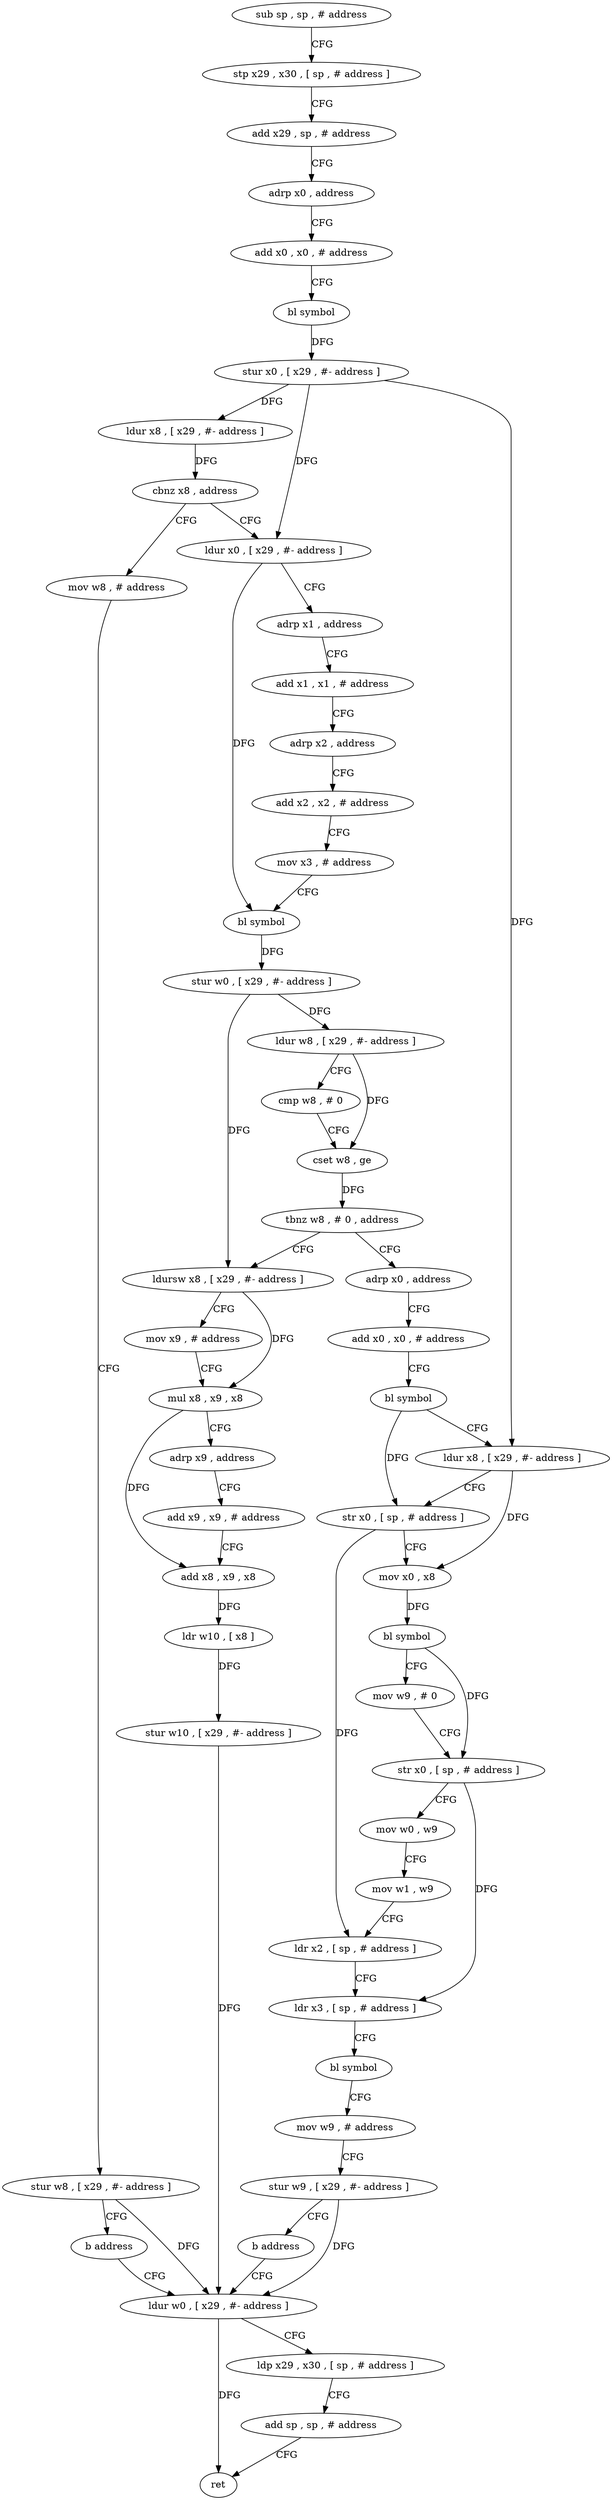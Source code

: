 digraph "func" {
"4226728" [label = "sub sp , sp , # address" ]
"4226732" [label = "stp x29 , x30 , [ sp , # address ]" ]
"4226736" [label = "add x29 , sp , # address" ]
"4226740" [label = "adrp x0 , address" ]
"4226744" [label = "add x0 , x0 , # address" ]
"4226748" [label = "bl symbol" ]
"4226752" [label = "stur x0 , [ x29 , #- address ]" ]
"4226756" [label = "ldur x8 , [ x29 , #- address ]" ]
"4226760" [label = "cbnz x8 , address" ]
"4226776" [label = "ldur x0 , [ x29 , #- address ]" ]
"4226764" [label = "mov w8 , # address" ]
"4226780" [label = "adrp x1 , address" ]
"4226784" [label = "add x1 , x1 , # address" ]
"4226788" [label = "adrp x2 , address" ]
"4226792" [label = "add x2 , x2 , # address" ]
"4226796" [label = "mov x3 , # address" ]
"4226800" [label = "bl symbol" ]
"4226804" [label = "stur w0 , [ x29 , #- address ]" ]
"4226808" [label = "ldur w8 , [ x29 , #- address ]" ]
"4226812" [label = "cmp w8 , # 0" ]
"4226816" [label = "cset w8 , ge" ]
"4226820" [label = "tbnz w8 , # 0 , address" ]
"4226892" [label = "ldursw x8 , [ x29 , #- address ]" ]
"4226824" [label = "adrp x0 , address" ]
"4226768" [label = "stur w8 , [ x29 , #- address ]" ]
"4226772" [label = "b address" ]
"4226924" [label = "ldur w0 , [ x29 , #- address ]" ]
"4226896" [label = "mov x9 , # address" ]
"4226900" [label = "mul x8 , x9 , x8" ]
"4226904" [label = "adrp x9 , address" ]
"4226908" [label = "add x9 , x9 , # address" ]
"4226912" [label = "add x8 , x9 , x8" ]
"4226916" [label = "ldr w10 , [ x8 ]" ]
"4226920" [label = "stur w10 , [ x29 , #- address ]" ]
"4226828" [label = "add x0 , x0 , # address" ]
"4226832" [label = "bl symbol" ]
"4226836" [label = "ldur x8 , [ x29 , #- address ]" ]
"4226840" [label = "str x0 , [ sp , # address ]" ]
"4226844" [label = "mov x0 , x8" ]
"4226848" [label = "bl symbol" ]
"4226852" [label = "mov w9 , # 0" ]
"4226856" [label = "str x0 , [ sp , # address ]" ]
"4226860" [label = "mov w0 , w9" ]
"4226864" [label = "mov w1 , w9" ]
"4226868" [label = "ldr x2 , [ sp , # address ]" ]
"4226872" [label = "ldr x3 , [ sp , # address ]" ]
"4226876" [label = "bl symbol" ]
"4226880" [label = "mov w9 , # address" ]
"4226884" [label = "stur w9 , [ x29 , #- address ]" ]
"4226888" [label = "b address" ]
"4226928" [label = "ldp x29 , x30 , [ sp , # address ]" ]
"4226932" [label = "add sp , sp , # address" ]
"4226936" [label = "ret" ]
"4226728" -> "4226732" [ label = "CFG" ]
"4226732" -> "4226736" [ label = "CFG" ]
"4226736" -> "4226740" [ label = "CFG" ]
"4226740" -> "4226744" [ label = "CFG" ]
"4226744" -> "4226748" [ label = "CFG" ]
"4226748" -> "4226752" [ label = "DFG" ]
"4226752" -> "4226756" [ label = "DFG" ]
"4226752" -> "4226776" [ label = "DFG" ]
"4226752" -> "4226836" [ label = "DFG" ]
"4226756" -> "4226760" [ label = "DFG" ]
"4226760" -> "4226776" [ label = "CFG" ]
"4226760" -> "4226764" [ label = "CFG" ]
"4226776" -> "4226780" [ label = "CFG" ]
"4226776" -> "4226800" [ label = "DFG" ]
"4226764" -> "4226768" [ label = "CFG" ]
"4226780" -> "4226784" [ label = "CFG" ]
"4226784" -> "4226788" [ label = "CFG" ]
"4226788" -> "4226792" [ label = "CFG" ]
"4226792" -> "4226796" [ label = "CFG" ]
"4226796" -> "4226800" [ label = "CFG" ]
"4226800" -> "4226804" [ label = "DFG" ]
"4226804" -> "4226808" [ label = "DFG" ]
"4226804" -> "4226892" [ label = "DFG" ]
"4226808" -> "4226812" [ label = "CFG" ]
"4226808" -> "4226816" [ label = "DFG" ]
"4226812" -> "4226816" [ label = "CFG" ]
"4226816" -> "4226820" [ label = "DFG" ]
"4226820" -> "4226892" [ label = "CFG" ]
"4226820" -> "4226824" [ label = "CFG" ]
"4226892" -> "4226896" [ label = "CFG" ]
"4226892" -> "4226900" [ label = "DFG" ]
"4226824" -> "4226828" [ label = "CFG" ]
"4226768" -> "4226772" [ label = "CFG" ]
"4226768" -> "4226924" [ label = "DFG" ]
"4226772" -> "4226924" [ label = "CFG" ]
"4226924" -> "4226928" [ label = "CFG" ]
"4226924" -> "4226936" [ label = "DFG" ]
"4226896" -> "4226900" [ label = "CFG" ]
"4226900" -> "4226904" [ label = "CFG" ]
"4226900" -> "4226912" [ label = "DFG" ]
"4226904" -> "4226908" [ label = "CFG" ]
"4226908" -> "4226912" [ label = "CFG" ]
"4226912" -> "4226916" [ label = "DFG" ]
"4226916" -> "4226920" [ label = "DFG" ]
"4226920" -> "4226924" [ label = "DFG" ]
"4226828" -> "4226832" [ label = "CFG" ]
"4226832" -> "4226836" [ label = "CFG" ]
"4226832" -> "4226840" [ label = "DFG" ]
"4226836" -> "4226840" [ label = "CFG" ]
"4226836" -> "4226844" [ label = "DFG" ]
"4226840" -> "4226844" [ label = "CFG" ]
"4226840" -> "4226868" [ label = "DFG" ]
"4226844" -> "4226848" [ label = "DFG" ]
"4226848" -> "4226852" [ label = "CFG" ]
"4226848" -> "4226856" [ label = "DFG" ]
"4226852" -> "4226856" [ label = "CFG" ]
"4226856" -> "4226860" [ label = "CFG" ]
"4226856" -> "4226872" [ label = "DFG" ]
"4226860" -> "4226864" [ label = "CFG" ]
"4226864" -> "4226868" [ label = "CFG" ]
"4226868" -> "4226872" [ label = "CFG" ]
"4226872" -> "4226876" [ label = "CFG" ]
"4226876" -> "4226880" [ label = "CFG" ]
"4226880" -> "4226884" [ label = "CFG" ]
"4226884" -> "4226888" [ label = "CFG" ]
"4226884" -> "4226924" [ label = "DFG" ]
"4226888" -> "4226924" [ label = "CFG" ]
"4226928" -> "4226932" [ label = "CFG" ]
"4226932" -> "4226936" [ label = "CFG" ]
}
